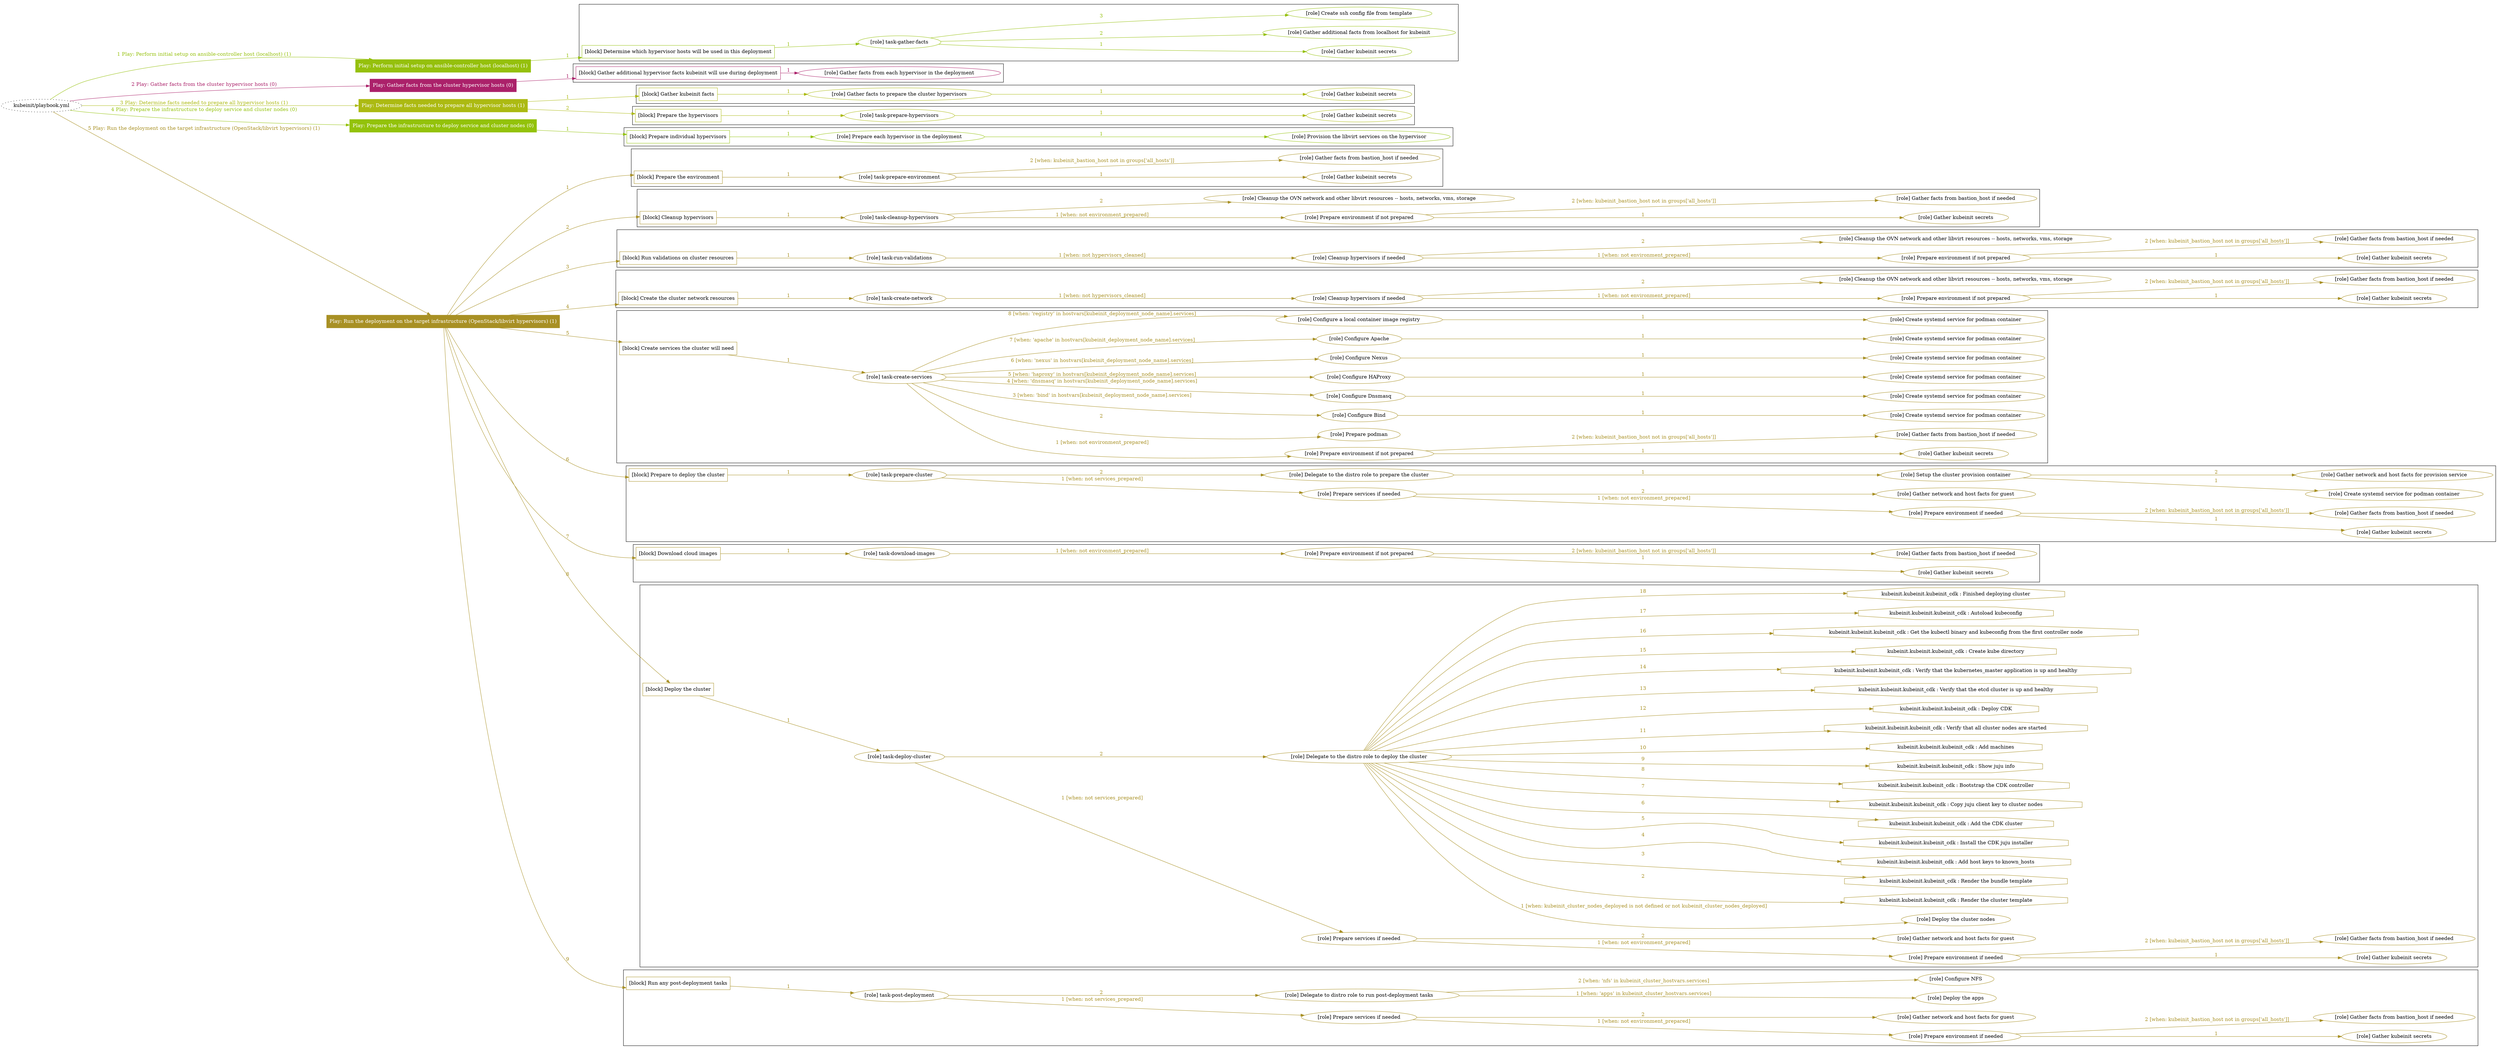 digraph {
	graph [concentrate=true ordering=in rankdir=LR ratio=fill]
	edge [esep=5 sep=10]
	"kubeinit/playbook.yml" [URL="/home/runner/work/kubeinit/kubeinit/kubeinit/playbook.yml" id=playbook_80ac8f3b style=dotted]
	"kubeinit/playbook.yml" -> play_ec21c6ca [label="1 Play: Perform initial setup on ansible-controller host (localhost) (1)" color="#95c00c" fontcolor="#95c00c" id=edge_play_ec21c6ca labeltooltip="1 Play: Perform initial setup on ansible-controller host (localhost) (1)" tooltip="1 Play: Perform initial setup on ansible-controller host (localhost) (1)"]
	subgraph "Play: Perform initial setup on ansible-controller host (localhost) (1)" {
		play_ec21c6ca [label="Play: Perform initial setup on ansible-controller host (localhost) (1)" URL="/home/runner/work/kubeinit/kubeinit/kubeinit/playbook.yml" color="#95c00c" fontcolor="#ffffff" id=play_ec21c6ca shape=box style=filled tooltip=localhost]
		play_ec21c6ca -> block_3c04cb32 [label=1 color="#95c00c" fontcolor="#95c00c" id=edge_block_3c04cb32 labeltooltip=1 tooltip=1]
		subgraph cluster_block_3c04cb32 {
			block_3c04cb32 [label="[block] Determine which hypervisor hosts will be used in this deployment" URL="/home/runner/work/kubeinit/kubeinit/kubeinit/playbook.yml" color="#95c00c" id=block_3c04cb32 labeltooltip="Determine which hypervisor hosts will be used in this deployment" shape=box tooltip="Determine which hypervisor hosts will be used in this deployment"]
			block_3c04cb32 -> role_3711598d [label="1 " color="#95c00c" fontcolor="#95c00c" id=edge_role_3711598d labeltooltip="1 " tooltip="1 "]
			subgraph "task-gather-facts" {
				role_3711598d [label="[role] task-gather-facts" URL="/home/runner/work/kubeinit/kubeinit/kubeinit/playbook.yml" color="#95c00c" id=role_3711598d tooltip="task-gather-facts"]
				role_3711598d -> role_226a8f4c [label="1 " color="#95c00c" fontcolor="#95c00c" id=edge_role_226a8f4c labeltooltip="1 " tooltip="1 "]
				subgraph "Gather kubeinit secrets" {
					role_226a8f4c [label="[role] Gather kubeinit secrets" URL="/home/runner/.ansible/collections/ansible_collections/kubeinit/kubeinit/roles/kubeinit_prepare/tasks/build_hypervisors_group.yml" color="#95c00c" id=role_226a8f4c tooltip="Gather kubeinit secrets"]
				}
				role_3711598d -> role_d89d7149 [label="2 " color="#95c00c" fontcolor="#95c00c" id=edge_role_d89d7149 labeltooltip="2 " tooltip="2 "]
				subgraph "Gather additional facts from localhost for kubeinit" {
					role_d89d7149 [label="[role] Gather additional facts from localhost for kubeinit" URL="/home/runner/.ansible/collections/ansible_collections/kubeinit/kubeinit/roles/kubeinit_prepare/tasks/build_hypervisors_group.yml" color="#95c00c" id=role_d89d7149 tooltip="Gather additional facts from localhost for kubeinit"]
				}
				role_3711598d -> role_8ad998fc [label="3 " color="#95c00c" fontcolor="#95c00c" id=edge_role_8ad998fc labeltooltip="3 " tooltip="3 "]
				subgraph "Create ssh config file from template" {
					role_8ad998fc [label="[role] Create ssh config file from template" URL="/home/runner/.ansible/collections/ansible_collections/kubeinit/kubeinit/roles/kubeinit_prepare/tasks/build_hypervisors_group.yml" color="#95c00c" id=role_8ad998fc tooltip="Create ssh config file from template"]
				}
			}
		}
	}
	"kubeinit/playbook.yml" -> play_0a0f7d8b [label="2 Play: Gather facts from the cluster hypervisor hosts (0)" color="#ab216a" fontcolor="#ab216a" id=edge_play_0a0f7d8b labeltooltip="2 Play: Gather facts from the cluster hypervisor hosts (0)" tooltip="2 Play: Gather facts from the cluster hypervisor hosts (0)"]
	subgraph "Play: Gather facts from the cluster hypervisor hosts (0)" {
		play_0a0f7d8b [label="Play: Gather facts from the cluster hypervisor hosts (0)" URL="/home/runner/work/kubeinit/kubeinit/kubeinit/playbook.yml" color="#ab216a" fontcolor="#ffffff" id=play_0a0f7d8b shape=box style=filled tooltip="Play: Gather facts from the cluster hypervisor hosts (0)"]
		play_0a0f7d8b -> block_6e261619 [label=1 color="#ab216a" fontcolor="#ab216a" id=edge_block_6e261619 labeltooltip=1 tooltip=1]
		subgraph cluster_block_6e261619 {
			block_6e261619 [label="[block] Gather additional hypervisor facts kubeinit will use during deployment" URL="/home/runner/work/kubeinit/kubeinit/kubeinit/playbook.yml" color="#ab216a" id=block_6e261619 labeltooltip="Gather additional hypervisor facts kubeinit will use during deployment" shape=box tooltip="Gather additional hypervisor facts kubeinit will use during deployment"]
			block_6e261619 -> role_0d4d4ddd [label="1 " color="#ab216a" fontcolor="#ab216a" id=edge_role_0d4d4ddd labeltooltip="1 " tooltip="1 "]
			subgraph "Gather facts from each hypervisor in the deployment" {
				role_0d4d4ddd [label="[role] Gather facts from each hypervisor in the deployment" URL="/home/runner/work/kubeinit/kubeinit/kubeinit/playbook.yml" color="#ab216a" id=role_0d4d4ddd tooltip="Gather facts from each hypervisor in the deployment"]
			}
		}
	}
	"kubeinit/playbook.yml" -> play_6be53b54 [label="3 Play: Determine facts needed to prepare all hypervisor hosts (1)" color="#acba12" fontcolor="#acba12" id=edge_play_6be53b54 labeltooltip="3 Play: Determine facts needed to prepare all hypervisor hosts (1)" tooltip="3 Play: Determine facts needed to prepare all hypervisor hosts (1)"]
	subgraph "Play: Determine facts needed to prepare all hypervisor hosts (1)" {
		play_6be53b54 [label="Play: Determine facts needed to prepare all hypervisor hosts (1)" URL="/home/runner/work/kubeinit/kubeinit/kubeinit/playbook.yml" color="#acba12" fontcolor="#ffffff" id=play_6be53b54 shape=box style=filled tooltip=localhost]
		play_6be53b54 -> block_50cb84ca [label=1 color="#acba12" fontcolor="#acba12" id=edge_block_50cb84ca labeltooltip=1 tooltip=1]
		subgraph cluster_block_50cb84ca {
			block_50cb84ca [label="[block] Gather kubeinit facts" URL="/home/runner/work/kubeinit/kubeinit/kubeinit/playbook.yml" color="#acba12" id=block_50cb84ca labeltooltip="Gather kubeinit facts" shape=box tooltip="Gather kubeinit facts"]
			block_50cb84ca -> role_d7d0ce34 [label="1 " color="#acba12" fontcolor="#acba12" id=edge_role_d7d0ce34 labeltooltip="1 " tooltip="1 "]
			subgraph "Gather facts to prepare the cluster hypervisors" {
				role_d7d0ce34 [label="[role] Gather facts to prepare the cluster hypervisors" URL="/home/runner/work/kubeinit/kubeinit/kubeinit/playbook.yml" color="#acba12" id=role_d7d0ce34 tooltip="Gather facts to prepare the cluster hypervisors"]
				role_d7d0ce34 -> role_d5cc2212 [label="1 " color="#acba12" fontcolor="#acba12" id=edge_role_d5cc2212 labeltooltip="1 " tooltip="1 "]
				subgraph "Gather kubeinit secrets" {
					role_d5cc2212 [label="[role] Gather kubeinit secrets" URL="/home/runner/.ansible/collections/ansible_collections/kubeinit/kubeinit/roles/kubeinit_prepare/tasks/gather_kubeinit_facts.yml" color="#acba12" id=role_d5cc2212 tooltip="Gather kubeinit secrets"]
				}
			}
		}
		play_6be53b54 -> block_91e17fab [label=2 color="#acba12" fontcolor="#acba12" id=edge_block_91e17fab labeltooltip=2 tooltip=2]
		subgraph cluster_block_91e17fab {
			block_91e17fab [label="[block] Prepare the hypervisors" URL="/home/runner/work/kubeinit/kubeinit/kubeinit/playbook.yml" color="#acba12" id=block_91e17fab labeltooltip="Prepare the hypervisors" shape=box tooltip="Prepare the hypervisors"]
			block_91e17fab -> role_96ece8a5 [label="1 " color="#acba12" fontcolor="#acba12" id=edge_role_96ece8a5 labeltooltip="1 " tooltip="1 "]
			subgraph "task-prepare-hypervisors" {
				role_96ece8a5 [label="[role] task-prepare-hypervisors" URL="/home/runner/work/kubeinit/kubeinit/kubeinit/playbook.yml" color="#acba12" id=role_96ece8a5 tooltip="task-prepare-hypervisors"]
				role_96ece8a5 -> role_daa17e5d [label="1 " color="#acba12" fontcolor="#acba12" id=edge_role_daa17e5d labeltooltip="1 " tooltip="1 "]
				subgraph "Gather kubeinit secrets" {
					role_daa17e5d [label="[role] Gather kubeinit secrets" URL="/home/runner/.ansible/collections/ansible_collections/kubeinit/kubeinit/roles/kubeinit_prepare/tasks/gather_kubeinit_facts.yml" color="#acba12" id=role_daa17e5d tooltip="Gather kubeinit secrets"]
				}
			}
		}
	}
	"kubeinit/playbook.yml" -> play_15157366 [label="4 Play: Prepare the infrastructure to deploy service and cluster nodes (0)" color="#93c20a" fontcolor="#93c20a" id=edge_play_15157366 labeltooltip="4 Play: Prepare the infrastructure to deploy service and cluster nodes (0)" tooltip="4 Play: Prepare the infrastructure to deploy service and cluster nodes (0)"]
	subgraph "Play: Prepare the infrastructure to deploy service and cluster nodes (0)" {
		play_15157366 [label="Play: Prepare the infrastructure to deploy service and cluster nodes (0)" URL="/home/runner/work/kubeinit/kubeinit/kubeinit/playbook.yml" color="#93c20a" fontcolor="#ffffff" id=play_15157366 shape=box style=filled tooltip="Play: Prepare the infrastructure to deploy service and cluster nodes (0)"]
		play_15157366 -> block_d147027d [label=1 color="#93c20a" fontcolor="#93c20a" id=edge_block_d147027d labeltooltip=1 tooltip=1]
		subgraph cluster_block_d147027d {
			block_d147027d [label="[block] Prepare individual hypervisors" URL="/home/runner/work/kubeinit/kubeinit/kubeinit/playbook.yml" color="#93c20a" id=block_d147027d labeltooltip="Prepare individual hypervisors" shape=box tooltip="Prepare individual hypervisors"]
			block_d147027d -> role_90de897c [label="1 " color="#93c20a" fontcolor="#93c20a" id=edge_role_90de897c labeltooltip="1 " tooltip="1 "]
			subgraph "Prepare each hypervisor in the deployment" {
				role_90de897c [label="[role] Prepare each hypervisor in the deployment" URL="/home/runner/work/kubeinit/kubeinit/kubeinit/playbook.yml" color="#93c20a" id=role_90de897c tooltip="Prepare each hypervisor in the deployment"]
				role_90de897c -> role_f0377bba [label="1 " color="#93c20a" fontcolor="#93c20a" id=edge_role_f0377bba labeltooltip="1 " tooltip="1 "]
				subgraph "Provision the libvirt services on the hypervisor" {
					role_f0377bba [label="[role] Provision the libvirt services on the hypervisor" URL="/home/runner/.ansible/collections/ansible_collections/kubeinit/kubeinit/roles/kubeinit_prepare/tasks/prepare_hypervisor.yml" color="#93c20a" id=role_f0377bba tooltip="Provision the libvirt services on the hypervisor"]
				}
			}
		}
	}
	"kubeinit/playbook.yml" -> play_b653af9c [label="5 Play: Run the deployment on the target infrastructure (OpenStack/libvirt hypervisors) (1)" color="#a89024" fontcolor="#a89024" id=edge_play_b653af9c labeltooltip="5 Play: Run the deployment on the target infrastructure (OpenStack/libvirt hypervisors) (1)" tooltip="5 Play: Run the deployment on the target infrastructure (OpenStack/libvirt hypervisors) (1)"]
	subgraph "Play: Run the deployment on the target infrastructure (OpenStack/libvirt hypervisors) (1)" {
		play_b653af9c [label="Play: Run the deployment on the target infrastructure (OpenStack/libvirt hypervisors) (1)" URL="/home/runner/work/kubeinit/kubeinit/kubeinit/playbook.yml" color="#a89024" fontcolor="#ffffff" id=play_b653af9c shape=box style=filled tooltip=localhost]
		play_b653af9c -> block_7c1d6d6c [label=1 color="#a89024" fontcolor="#a89024" id=edge_block_7c1d6d6c labeltooltip=1 tooltip=1]
		subgraph cluster_block_7c1d6d6c {
			block_7c1d6d6c [label="[block] Prepare the environment" URL="/home/runner/work/kubeinit/kubeinit/kubeinit/playbook.yml" color="#a89024" id=block_7c1d6d6c labeltooltip="Prepare the environment" shape=box tooltip="Prepare the environment"]
			block_7c1d6d6c -> role_93eb3fdd [label="1 " color="#a89024" fontcolor="#a89024" id=edge_role_93eb3fdd labeltooltip="1 " tooltip="1 "]
			subgraph "task-prepare-environment" {
				role_93eb3fdd [label="[role] task-prepare-environment" URL="/home/runner/work/kubeinit/kubeinit/kubeinit/playbook.yml" color="#a89024" id=role_93eb3fdd tooltip="task-prepare-environment"]
				role_93eb3fdd -> role_97e8efdc [label="1 " color="#a89024" fontcolor="#a89024" id=edge_role_97e8efdc labeltooltip="1 " tooltip="1 "]
				subgraph "Gather kubeinit secrets" {
					role_97e8efdc [label="[role] Gather kubeinit secrets" URL="/home/runner/.ansible/collections/ansible_collections/kubeinit/kubeinit/roles/kubeinit_prepare/tasks/gather_kubeinit_facts.yml" color="#a89024" id=role_97e8efdc tooltip="Gather kubeinit secrets"]
				}
				role_93eb3fdd -> role_a7005f6b [label="2 [when: kubeinit_bastion_host not in groups['all_hosts']]" color="#a89024" fontcolor="#a89024" id=edge_role_a7005f6b labeltooltip="2 [when: kubeinit_bastion_host not in groups['all_hosts']]" tooltip="2 [when: kubeinit_bastion_host not in groups['all_hosts']]"]
				subgraph "Gather facts from bastion_host if needed" {
					role_a7005f6b [label="[role] Gather facts from bastion_host if needed" URL="/home/runner/.ansible/collections/ansible_collections/kubeinit/kubeinit/roles/kubeinit_prepare/tasks/main.yml" color="#a89024" id=role_a7005f6b tooltip="Gather facts from bastion_host if needed"]
				}
			}
		}
		play_b653af9c -> block_2317b8fa [label=2 color="#a89024" fontcolor="#a89024" id=edge_block_2317b8fa labeltooltip=2 tooltip=2]
		subgraph cluster_block_2317b8fa {
			block_2317b8fa [label="[block] Cleanup hypervisors" URL="/home/runner/work/kubeinit/kubeinit/kubeinit/playbook.yml" color="#a89024" id=block_2317b8fa labeltooltip="Cleanup hypervisors" shape=box tooltip="Cleanup hypervisors"]
			block_2317b8fa -> role_e6a76ae3 [label="1 " color="#a89024" fontcolor="#a89024" id=edge_role_e6a76ae3 labeltooltip="1 " tooltip="1 "]
			subgraph "task-cleanup-hypervisors" {
				role_e6a76ae3 [label="[role] task-cleanup-hypervisors" URL="/home/runner/work/kubeinit/kubeinit/kubeinit/playbook.yml" color="#a89024" id=role_e6a76ae3 tooltip="task-cleanup-hypervisors"]
				role_e6a76ae3 -> role_4cbb6760 [label="1 [when: not environment_prepared]" color="#a89024" fontcolor="#a89024" id=edge_role_4cbb6760 labeltooltip="1 [when: not environment_prepared]" tooltip="1 [when: not environment_prepared]"]
				subgraph "Prepare environment if not prepared" {
					role_4cbb6760 [label="[role] Prepare environment if not prepared" URL="/home/runner/.ansible/collections/ansible_collections/kubeinit/kubeinit/roles/kubeinit_libvirt/tasks/cleanup_hypervisors.yml" color="#a89024" id=role_4cbb6760 tooltip="Prepare environment if not prepared"]
					role_4cbb6760 -> role_5a5e2455 [label="1 " color="#a89024" fontcolor="#a89024" id=edge_role_5a5e2455 labeltooltip="1 " tooltip="1 "]
					subgraph "Gather kubeinit secrets" {
						role_5a5e2455 [label="[role] Gather kubeinit secrets" URL="/home/runner/.ansible/collections/ansible_collections/kubeinit/kubeinit/roles/kubeinit_prepare/tasks/gather_kubeinit_facts.yml" color="#a89024" id=role_5a5e2455 tooltip="Gather kubeinit secrets"]
					}
					role_4cbb6760 -> role_8e082860 [label="2 [when: kubeinit_bastion_host not in groups['all_hosts']]" color="#a89024" fontcolor="#a89024" id=edge_role_8e082860 labeltooltip="2 [when: kubeinit_bastion_host not in groups['all_hosts']]" tooltip="2 [when: kubeinit_bastion_host not in groups['all_hosts']]"]
					subgraph "Gather facts from bastion_host if needed" {
						role_8e082860 [label="[role] Gather facts from bastion_host if needed" URL="/home/runner/.ansible/collections/ansible_collections/kubeinit/kubeinit/roles/kubeinit_prepare/tasks/main.yml" color="#a89024" id=role_8e082860 tooltip="Gather facts from bastion_host if needed"]
					}
				}
				role_e6a76ae3 -> role_88db996d [label="2 " color="#a89024" fontcolor="#a89024" id=edge_role_88db996d labeltooltip="2 " tooltip="2 "]
				subgraph "Cleanup the OVN network and other libvirt resources -- hosts, networks, vms, storage" {
					role_88db996d [label="[role] Cleanup the OVN network and other libvirt resources -- hosts, networks, vms, storage" URL="/home/runner/.ansible/collections/ansible_collections/kubeinit/kubeinit/roles/kubeinit_libvirt/tasks/cleanup_hypervisors.yml" color="#a89024" id=role_88db996d tooltip="Cleanup the OVN network and other libvirt resources -- hosts, networks, vms, storage"]
				}
			}
		}
		play_b653af9c -> block_9fa4ba63 [label=3 color="#a89024" fontcolor="#a89024" id=edge_block_9fa4ba63 labeltooltip=3 tooltip=3]
		subgraph cluster_block_9fa4ba63 {
			block_9fa4ba63 [label="[block] Run validations on cluster resources" URL="/home/runner/work/kubeinit/kubeinit/kubeinit/playbook.yml" color="#a89024" id=block_9fa4ba63 labeltooltip="Run validations on cluster resources" shape=box tooltip="Run validations on cluster resources"]
			block_9fa4ba63 -> role_5dd0571c [label="1 " color="#a89024" fontcolor="#a89024" id=edge_role_5dd0571c labeltooltip="1 " tooltip="1 "]
			subgraph "task-run-validations" {
				role_5dd0571c [label="[role] task-run-validations" URL="/home/runner/work/kubeinit/kubeinit/kubeinit/playbook.yml" color="#a89024" id=role_5dd0571c tooltip="task-run-validations"]
				role_5dd0571c -> role_6754e9d6 [label="1 [when: not hypervisors_cleaned]" color="#a89024" fontcolor="#a89024" id=edge_role_6754e9d6 labeltooltip="1 [when: not hypervisors_cleaned]" tooltip="1 [when: not hypervisors_cleaned]"]
				subgraph "Cleanup hypervisors if needed" {
					role_6754e9d6 [label="[role] Cleanup hypervisors if needed" URL="/home/runner/.ansible/collections/ansible_collections/kubeinit/kubeinit/roles/kubeinit_validations/tasks/main.yml" color="#a89024" id=role_6754e9d6 tooltip="Cleanup hypervisors if needed"]
					role_6754e9d6 -> role_16def558 [label="1 [when: not environment_prepared]" color="#a89024" fontcolor="#a89024" id=edge_role_16def558 labeltooltip="1 [when: not environment_prepared]" tooltip="1 [when: not environment_prepared]"]
					subgraph "Prepare environment if not prepared" {
						role_16def558 [label="[role] Prepare environment if not prepared" URL="/home/runner/.ansible/collections/ansible_collections/kubeinit/kubeinit/roles/kubeinit_libvirt/tasks/cleanup_hypervisors.yml" color="#a89024" id=role_16def558 tooltip="Prepare environment if not prepared"]
						role_16def558 -> role_049f4f17 [label="1 " color="#a89024" fontcolor="#a89024" id=edge_role_049f4f17 labeltooltip="1 " tooltip="1 "]
						subgraph "Gather kubeinit secrets" {
							role_049f4f17 [label="[role] Gather kubeinit secrets" URL="/home/runner/.ansible/collections/ansible_collections/kubeinit/kubeinit/roles/kubeinit_prepare/tasks/gather_kubeinit_facts.yml" color="#a89024" id=role_049f4f17 tooltip="Gather kubeinit secrets"]
						}
						role_16def558 -> role_65ad2187 [label="2 [when: kubeinit_bastion_host not in groups['all_hosts']]" color="#a89024" fontcolor="#a89024" id=edge_role_65ad2187 labeltooltip="2 [when: kubeinit_bastion_host not in groups['all_hosts']]" tooltip="2 [when: kubeinit_bastion_host not in groups['all_hosts']]"]
						subgraph "Gather facts from bastion_host if needed" {
							role_65ad2187 [label="[role] Gather facts from bastion_host if needed" URL="/home/runner/.ansible/collections/ansible_collections/kubeinit/kubeinit/roles/kubeinit_prepare/tasks/main.yml" color="#a89024" id=role_65ad2187 tooltip="Gather facts from bastion_host if needed"]
						}
					}
					role_6754e9d6 -> role_fa36e5de [label="2 " color="#a89024" fontcolor="#a89024" id=edge_role_fa36e5de labeltooltip="2 " tooltip="2 "]
					subgraph "Cleanup the OVN network and other libvirt resources -- hosts, networks, vms, storage" {
						role_fa36e5de [label="[role] Cleanup the OVN network and other libvirt resources -- hosts, networks, vms, storage" URL="/home/runner/.ansible/collections/ansible_collections/kubeinit/kubeinit/roles/kubeinit_libvirt/tasks/cleanup_hypervisors.yml" color="#a89024" id=role_fa36e5de tooltip="Cleanup the OVN network and other libvirt resources -- hosts, networks, vms, storage"]
					}
				}
			}
		}
		play_b653af9c -> block_28d901f5 [label=4 color="#a89024" fontcolor="#a89024" id=edge_block_28d901f5 labeltooltip=4 tooltip=4]
		subgraph cluster_block_28d901f5 {
			block_28d901f5 [label="[block] Create the cluster network resources" URL="/home/runner/work/kubeinit/kubeinit/kubeinit/playbook.yml" color="#a89024" id=block_28d901f5 labeltooltip="Create the cluster network resources" shape=box tooltip="Create the cluster network resources"]
			block_28d901f5 -> role_511d1d8c [label="1 " color="#a89024" fontcolor="#a89024" id=edge_role_511d1d8c labeltooltip="1 " tooltip="1 "]
			subgraph "task-create-network" {
				role_511d1d8c [label="[role] task-create-network" URL="/home/runner/work/kubeinit/kubeinit/kubeinit/playbook.yml" color="#a89024" id=role_511d1d8c tooltip="task-create-network"]
				role_511d1d8c -> role_55c073fc [label="1 [when: not hypervisors_cleaned]" color="#a89024" fontcolor="#a89024" id=edge_role_55c073fc labeltooltip="1 [when: not hypervisors_cleaned]" tooltip="1 [when: not hypervisors_cleaned]"]
				subgraph "Cleanup hypervisors if needed" {
					role_55c073fc [label="[role] Cleanup hypervisors if needed" URL="/home/runner/.ansible/collections/ansible_collections/kubeinit/kubeinit/roles/kubeinit_libvirt/tasks/create_network.yml" color="#a89024" id=role_55c073fc tooltip="Cleanup hypervisors if needed"]
					role_55c073fc -> role_339740fd [label="1 [when: not environment_prepared]" color="#a89024" fontcolor="#a89024" id=edge_role_339740fd labeltooltip="1 [when: not environment_prepared]" tooltip="1 [when: not environment_prepared]"]
					subgraph "Prepare environment if not prepared" {
						role_339740fd [label="[role] Prepare environment if not prepared" URL="/home/runner/.ansible/collections/ansible_collections/kubeinit/kubeinit/roles/kubeinit_libvirt/tasks/cleanup_hypervisors.yml" color="#a89024" id=role_339740fd tooltip="Prepare environment if not prepared"]
						role_339740fd -> role_4acefedb [label="1 " color="#a89024" fontcolor="#a89024" id=edge_role_4acefedb labeltooltip="1 " tooltip="1 "]
						subgraph "Gather kubeinit secrets" {
							role_4acefedb [label="[role] Gather kubeinit secrets" URL="/home/runner/.ansible/collections/ansible_collections/kubeinit/kubeinit/roles/kubeinit_prepare/tasks/gather_kubeinit_facts.yml" color="#a89024" id=role_4acefedb tooltip="Gather kubeinit secrets"]
						}
						role_339740fd -> role_fe005aba [label="2 [when: kubeinit_bastion_host not in groups['all_hosts']]" color="#a89024" fontcolor="#a89024" id=edge_role_fe005aba labeltooltip="2 [when: kubeinit_bastion_host not in groups['all_hosts']]" tooltip="2 [when: kubeinit_bastion_host not in groups['all_hosts']]"]
						subgraph "Gather facts from bastion_host if needed" {
							role_fe005aba [label="[role] Gather facts from bastion_host if needed" URL="/home/runner/.ansible/collections/ansible_collections/kubeinit/kubeinit/roles/kubeinit_prepare/tasks/main.yml" color="#a89024" id=role_fe005aba tooltip="Gather facts from bastion_host if needed"]
						}
					}
					role_55c073fc -> role_8ec9370b [label="2 " color="#a89024" fontcolor="#a89024" id=edge_role_8ec9370b labeltooltip="2 " tooltip="2 "]
					subgraph "Cleanup the OVN network and other libvirt resources -- hosts, networks, vms, storage" {
						role_8ec9370b [label="[role] Cleanup the OVN network and other libvirt resources -- hosts, networks, vms, storage" URL="/home/runner/.ansible/collections/ansible_collections/kubeinit/kubeinit/roles/kubeinit_libvirt/tasks/cleanup_hypervisors.yml" color="#a89024" id=role_8ec9370b tooltip="Cleanup the OVN network and other libvirt resources -- hosts, networks, vms, storage"]
					}
				}
			}
		}
		play_b653af9c -> block_1560fd94 [label=5 color="#a89024" fontcolor="#a89024" id=edge_block_1560fd94 labeltooltip=5 tooltip=5]
		subgraph cluster_block_1560fd94 {
			block_1560fd94 [label="[block] Create services the cluster will need" URL="/home/runner/work/kubeinit/kubeinit/kubeinit/playbook.yml" color="#a89024" id=block_1560fd94 labeltooltip="Create services the cluster will need" shape=box tooltip="Create services the cluster will need"]
			block_1560fd94 -> role_de6f1b34 [label="1 " color="#a89024" fontcolor="#a89024" id=edge_role_de6f1b34 labeltooltip="1 " tooltip="1 "]
			subgraph "task-create-services" {
				role_de6f1b34 [label="[role] task-create-services" URL="/home/runner/work/kubeinit/kubeinit/kubeinit/playbook.yml" color="#a89024" id=role_de6f1b34 tooltip="task-create-services"]
				role_de6f1b34 -> role_8c2c44c0 [label="1 [when: not environment_prepared]" color="#a89024" fontcolor="#a89024" id=edge_role_8c2c44c0 labeltooltip="1 [when: not environment_prepared]" tooltip="1 [when: not environment_prepared]"]
				subgraph "Prepare environment if not prepared" {
					role_8c2c44c0 [label="[role] Prepare environment if not prepared" URL="/home/runner/.ansible/collections/ansible_collections/kubeinit/kubeinit/roles/kubeinit_services/tasks/main.yml" color="#a89024" id=role_8c2c44c0 tooltip="Prepare environment if not prepared"]
					role_8c2c44c0 -> role_5d263624 [label="1 " color="#a89024" fontcolor="#a89024" id=edge_role_5d263624 labeltooltip="1 " tooltip="1 "]
					subgraph "Gather kubeinit secrets" {
						role_5d263624 [label="[role] Gather kubeinit secrets" URL="/home/runner/.ansible/collections/ansible_collections/kubeinit/kubeinit/roles/kubeinit_prepare/tasks/gather_kubeinit_facts.yml" color="#a89024" id=role_5d263624 tooltip="Gather kubeinit secrets"]
					}
					role_8c2c44c0 -> role_004e7419 [label="2 [when: kubeinit_bastion_host not in groups['all_hosts']]" color="#a89024" fontcolor="#a89024" id=edge_role_004e7419 labeltooltip="2 [when: kubeinit_bastion_host not in groups['all_hosts']]" tooltip="2 [when: kubeinit_bastion_host not in groups['all_hosts']]"]
					subgraph "Gather facts from bastion_host if needed" {
						role_004e7419 [label="[role] Gather facts from bastion_host if needed" URL="/home/runner/.ansible/collections/ansible_collections/kubeinit/kubeinit/roles/kubeinit_prepare/tasks/main.yml" color="#a89024" id=role_004e7419 tooltip="Gather facts from bastion_host if needed"]
					}
				}
				role_de6f1b34 -> role_cc1f2d3a [label="2 " color="#a89024" fontcolor="#a89024" id=edge_role_cc1f2d3a labeltooltip="2 " tooltip="2 "]
				subgraph "Prepare podman" {
					role_cc1f2d3a [label="[role] Prepare podman" URL="/home/runner/.ansible/collections/ansible_collections/kubeinit/kubeinit/roles/kubeinit_services/tasks/00_create_service_pod.yml" color="#a89024" id=role_cc1f2d3a tooltip="Prepare podman"]
				}
				role_de6f1b34 -> role_2a57dc14 [label="3 [when: 'bind' in hostvars[kubeinit_deployment_node_name].services]" color="#a89024" fontcolor="#a89024" id=edge_role_2a57dc14 labeltooltip="3 [when: 'bind' in hostvars[kubeinit_deployment_node_name].services]" tooltip="3 [when: 'bind' in hostvars[kubeinit_deployment_node_name].services]"]
				subgraph "Configure Bind" {
					role_2a57dc14 [label="[role] Configure Bind" URL="/home/runner/.ansible/collections/ansible_collections/kubeinit/kubeinit/roles/kubeinit_services/tasks/start_services_containers.yml" color="#a89024" id=role_2a57dc14 tooltip="Configure Bind"]
					role_2a57dc14 -> role_a69e07d7 [label="1 " color="#a89024" fontcolor="#a89024" id=edge_role_a69e07d7 labeltooltip="1 " tooltip="1 "]
					subgraph "Create systemd service for podman container" {
						role_a69e07d7 [label="[role] Create systemd service for podman container" URL="/home/runner/.ansible/collections/ansible_collections/kubeinit/kubeinit/roles/kubeinit_bind/tasks/main.yml" color="#a89024" id=role_a69e07d7 tooltip="Create systemd service for podman container"]
					}
				}
				role_de6f1b34 -> role_fd8359e3 [label="4 [when: 'dnsmasq' in hostvars[kubeinit_deployment_node_name].services]" color="#a89024" fontcolor="#a89024" id=edge_role_fd8359e3 labeltooltip="4 [when: 'dnsmasq' in hostvars[kubeinit_deployment_node_name].services]" tooltip="4 [when: 'dnsmasq' in hostvars[kubeinit_deployment_node_name].services]"]
				subgraph "Configure Dnsmasq" {
					role_fd8359e3 [label="[role] Configure Dnsmasq" URL="/home/runner/.ansible/collections/ansible_collections/kubeinit/kubeinit/roles/kubeinit_services/tasks/start_services_containers.yml" color="#a89024" id=role_fd8359e3 tooltip="Configure Dnsmasq"]
					role_fd8359e3 -> role_b9192937 [label="1 " color="#a89024" fontcolor="#a89024" id=edge_role_b9192937 labeltooltip="1 " tooltip="1 "]
					subgraph "Create systemd service for podman container" {
						role_b9192937 [label="[role] Create systemd service for podman container" URL="/home/runner/.ansible/collections/ansible_collections/kubeinit/kubeinit/roles/kubeinit_dnsmasq/tasks/main.yml" color="#a89024" id=role_b9192937 tooltip="Create systemd service for podman container"]
					}
				}
				role_de6f1b34 -> role_4318b224 [label="5 [when: 'haproxy' in hostvars[kubeinit_deployment_node_name].services]" color="#a89024" fontcolor="#a89024" id=edge_role_4318b224 labeltooltip="5 [when: 'haproxy' in hostvars[kubeinit_deployment_node_name].services]" tooltip="5 [when: 'haproxy' in hostvars[kubeinit_deployment_node_name].services]"]
				subgraph "Configure HAProxy" {
					role_4318b224 [label="[role] Configure HAProxy" URL="/home/runner/.ansible/collections/ansible_collections/kubeinit/kubeinit/roles/kubeinit_services/tasks/start_services_containers.yml" color="#a89024" id=role_4318b224 tooltip="Configure HAProxy"]
					role_4318b224 -> role_2775d1e9 [label="1 " color="#a89024" fontcolor="#a89024" id=edge_role_2775d1e9 labeltooltip="1 " tooltip="1 "]
					subgraph "Create systemd service for podman container" {
						role_2775d1e9 [label="[role] Create systemd service for podman container" URL="/home/runner/.ansible/collections/ansible_collections/kubeinit/kubeinit/roles/kubeinit_haproxy/tasks/main.yml" color="#a89024" id=role_2775d1e9 tooltip="Create systemd service for podman container"]
					}
				}
				role_de6f1b34 -> role_7d1a2bc7 [label="6 [when: 'nexus' in hostvars[kubeinit_deployment_node_name].services]" color="#a89024" fontcolor="#a89024" id=edge_role_7d1a2bc7 labeltooltip="6 [when: 'nexus' in hostvars[kubeinit_deployment_node_name].services]" tooltip="6 [when: 'nexus' in hostvars[kubeinit_deployment_node_name].services]"]
				subgraph "Configure Nexus" {
					role_7d1a2bc7 [label="[role] Configure Nexus" URL="/home/runner/.ansible/collections/ansible_collections/kubeinit/kubeinit/roles/kubeinit_services/tasks/start_services_containers.yml" color="#a89024" id=role_7d1a2bc7 tooltip="Configure Nexus"]
					role_7d1a2bc7 -> role_4bada54f [label="1 " color="#a89024" fontcolor="#a89024" id=edge_role_4bada54f labeltooltip="1 " tooltip="1 "]
					subgraph "Create systemd service for podman container" {
						role_4bada54f [label="[role] Create systemd service for podman container" URL="/home/runner/.ansible/collections/ansible_collections/kubeinit/kubeinit/roles/kubeinit_nexus/tasks/main.yml" color="#a89024" id=role_4bada54f tooltip="Create systemd service for podman container"]
					}
				}
				role_de6f1b34 -> role_4362271c [label="7 [when: 'apache' in hostvars[kubeinit_deployment_node_name].services]" color="#a89024" fontcolor="#a89024" id=edge_role_4362271c labeltooltip="7 [when: 'apache' in hostvars[kubeinit_deployment_node_name].services]" tooltip="7 [when: 'apache' in hostvars[kubeinit_deployment_node_name].services]"]
				subgraph "Configure Apache" {
					role_4362271c [label="[role] Configure Apache" URL="/home/runner/.ansible/collections/ansible_collections/kubeinit/kubeinit/roles/kubeinit_services/tasks/start_services_containers.yml" color="#a89024" id=role_4362271c tooltip="Configure Apache"]
					role_4362271c -> role_eb3f2baa [label="1 " color="#a89024" fontcolor="#a89024" id=edge_role_eb3f2baa labeltooltip="1 " tooltip="1 "]
					subgraph "Create systemd service for podman container" {
						role_eb3f2baa [label="[role] Create systemd service for podman container" URL="/home/runner/.ansible/collections/ansible_collections/kubeinit/kubeinit/roles/kubeinit_apache/tasks/main.yml" color="#a89024" id=role_eb3f2baa tooltip="Create systemd service for podman container"]
					}
				}
				role_de6f1b34 -> role_758ab1ee [label="8 [when: 'registry' in hostvars[kubeinit_deployment_node_name].services]" color="#a89024" fontcolor="#a89024" id=edge_role_758ab1ee labeltooltip="8 [when: 'registry' in hostvars[kubeinit_deployment_node_name].services]" tooltip="8 [when: 'registry' in hostvars[kubeinit_deployment_node_name].services]"]
				subgraph "Configure a local container image registry" {
					role_758ab1ee [label="[role] Configure a local container image registry" URL="/home/runner/.ansible/collections/ansible_collections/kubeinit/kubeinit/roles/kubeinit_services/tasks/start_services_containers.yml" color="#a89024" id=role_758ab1ee tooltip="Configure a local container image registry"]
					role_758ab1ee -> role_29ebc69c [label="1 " color="#a89024" fontcolor="#a89024" id=edge_role_29ebc69c labeltooltip="1 " tooltip="1 "]
					subgraph "Create systemd service for podman container" {
						role_29ebc69c [label="[role] Create systemd service for podman container" URL="/home/runner/.ansible/collections/ansible_collections/kubeinit/kubeinit/roles/kubeinit_registry/tasks/main.yml" color="#a89024" id=role_29ebc69c tooltip="Create systemd service for podman container"]
					}
				}
			}
		}
		play_b653af9c -> block_85cc2959 [label=6 color="#a89024" fontcolor="#a89024" id=edge_block_85cc2959 labeltooltip=6 tooltip=6]
		subgraph cluster_block_85cc2959 {
			block_85cc2959 [label="[block] Prepare to deploy the cluster" URL="/home/runner/work/kubeinit/kubeinit/kubeinit/playbook.yml" color="#a89024" id=block_85cc2959 labeltooltip="Prepare to deploy the cluster" shape=box tooltip="Prepare to deploy the cluster"]
			block_85cc2959 -> role_4db9adf5 [label="1 " color="#a89024" fontcolor="#a89024" id=edge_role_4db9adf5 labeltooltip="1 " tooltip="1 "]
			subgraph "task-prepare-cluster" {
				role_4db9adf5 [label="[role] task-prepare-cluster" URL="/home/runner/work/kubeinit/kubeinit/kubeinit/playbook.yml" color="#a89024" id=role_4db9adf5 tooltip="task-prepare-cluster"]
				role_4db9adf5 -> role_400bb70c [label="1 [when: not services_prepared]" color="#a89024" fontcolor="#a89024" id=edge_role_400bb70c labeltooltip="1 [when: not services_prepared]" tooltip="1 [when: not services_prepared]"]
				subgraph "Prepare services if needed" {
					role_400bb70c [label="[role] Prepare services if needed" URL="/home/runner/.ansible/collections/ansible_collections/kubeinit/kubeinit/roles/kubeinit_prepare/tasks/prepare_cluster.yml" color="#a89024" id=role_400bb70c tooltip="Prepare services if needed"]
					role_400bb70c -> role_38c69c37 [label="1 [when: not environment_prepared]" color="#a89024" fontcolor="#a89024" id=edge_role_38c69c37 labeltooltip="1 [when: not environment_prepared]" tooltip="1 [when: not environment_prepared]"]
					subgraph "Prepare environment if needed" {
						role_38c69c37 [label="[role] Prepare environment if needed" URL="/home/runner/.ansible/collections/ansible_collections/kubeinit/kubeinit/roles/kubeinit_services/tasks/prepare_services.yml" color="#a89024" id=role_38c69c37 tooltip="Prepare environment if needed"]
						role_38c69c37 -> role_f5deb086 [label="1 " color="#a89024" fontcolor="#a89024" id=edge_role_f5deb086 labeltooltip="1 " tooltip="1 "]
						subgraph "Gather kubeinit secrets" {
							role_f5deb086 [label="[role] Gather kubeinit secrets" URL="/home/runner/.ansible/collections/ansible_collections/kubeinit/kubeinit/roles/kubeinit_prepare/tasks/gather_kubeinit_facts.yml" color="#a89024" id=role_f5deb086 tooltip="Gather kubeinit secrets"]
						}
						role_38c69c37 -> role_3f30dafc [label="2 [when: kubeinit_bastion_host not in groups['all_hosts']]" color="#a89024" fontcolor="#a89024" id=edge_role_3f30dafc labeltooltip="2 [when: kubeinit_bastion_host not in groups['all_hosts']]" tooltip="2 [when: kubeinit_bastion_host not in groups['all_hosts']]"]
						subgraph "Gather facts from bastion_host if needed" {
							role_3f30dafc [label="[role] Gather facts from bastion_host if needed" URL="/home/runner/.ansible/collections/ansible_collections/kubeinit/kubeinit/roles/kubeinit_prepare/tasks/main.yml" color="#a89024" id=role_3f30dafc tooltip="Gather facts from bastion_host if needed"]
						}
					}
					role_400bb70c -> role_62802f27 [label="2 " color="#a89024" fontcolor="#a89024" id=edge_role_62802f27 labeltooltip="2 " tooltip="2 "]
					subgraph "Gather network and host facts for guest" {
						role_62802f27 [label="[role] Gather network and host facts for guest" URL="/home/runner/.ansible/collections/ansible_collections/kubeinit/kubeinit/roles/kubeinit_services/tasks/prepare_services.yml" color="#a89024" id=role_62802f27 tooltip="Gather network and host facts for guest"]
					}
				}
				role_4db9adf5 -> role_23f9522e [label="2 " color="#a89024" fontcolor="#a89024" id=edge_role_23f9522e labeltooltip="2 " tooltip="2 "]
				subgraph "Delegate to the distro role to prepare the cluster" {
					role_23f9522e [label="[role] Delegate to the distro role to prepare the cluster" URL="/home/runner/.ansible/collections/ansible_collections/kubeinit/kubeinit/roles/kubeinit_prepare/tasks/prepare_cluster.yml" color="#a89024" id=role_23f9522e tooltip="Delegate to the distro role to prepare the cluster"]
					role_23f9522e -> role_5b13a24c [label="1 " color="#a89024" fontcolor="#a89024" id=edge_role_5b13a24c labeltooltip="1 " tooltip="1 "]
					subgraph "Setup the cluster provision container" {
						role_5b13a24c [label="[role] Setup the cluster provision container" URL="/home/runner/.ansible/collections/ansible_collections/kubeinit/kubeinit/roles/kubeinit_cdk/tasks/prepare_cluster.yml" color="#a89024" id=role_5b13a24c tooltip="Setup the cluster provision container"]
						role_5b13a24c -> role_2334e07a [label="1 " color="#a89024" fontcolor="#a89024" id=edge_role_2334e07a labeltooltip="1 " tooltip="1 "]
						subgraph "Create systemd service for podman container" {
							role_2334e07a [label="[role] Create systemd service for podman container" URL="/home/runner/.ansible/collections/ansible_collections/kubeinit/kubeinit/roles/kubeinit_services/tasks/create_provision_container.yml" color="#a89024" id=role_2334e07a tooltip="Create systemd service for podman container"]
						}
						role_5b13a24c -> role_27348224 [label="2 " color="#a89024" fontcolor="#a89024" id=edge_role_27348224 labeltooltip="2 " tooltip="2 "]
						subgraph "Gather network and host facts for provision service" {
							role_27348224 [label="[role] Gather network and host facts for provision service" URL="/home/runner/.ansible/collections/ansible_collections/kubeinit/kubeinit/roles/kubeinit_services/tasks/create_provision_container.yml" color="#a89024" id=role_27348224 tooltip="Gather network and host facts for provision service"]
						}
					}
				}
			}
		}
		play_b653af9c -> block_d71d4867 [label=7 color="#a89024" fontcolor="#a89024" id=edge_block_d71d4867 labeltooltip=7 tooltip=7]
		subgraph cluster_block_d71d4867 {
			block_d71d4867 [label="[block] Download cloud images" URL="/home/runner/work/kubeinit/kubeinit/kubeinit/playbook.yml" color="#a89024" id=block_d71d4867 labeltooltip="Download cloud images" shape=box tooltip="Download cloud images"]
			block_d71d4867 -> role_db0730df [label="1 " color="#a89024" fontcolor="#a89024" id=edge_role_db0730df labeltooltip="1 " tooltip="1 "]
			subgraph "task-download-images" {
				role_db0730df [label="[role] task-download-images" URL="/home/runner/work/kubeinit/kubeinit/kubeinit/playbook.yml" color="#a89024" id=role_db0730df tooltip="task-download-images"]
				role_db0730df -> role_166496b1 [label="1 [when: not environment_prepared]" color="#a89024" fontcolor="#a89024" id=edge_role_166496b1 labeltooltip="1 [when: not environment_prepared]" tooltip="1 [when: not environment_prepared]"]
				subgraph "Prepare environment if not prepared" {
					role_166496b1 [label="[role] Prepare environment if not prepared" URL="/home/runner/.ansible/collections/ansible_collections/kubeinit/kubeinit/roles/kubeinit_libvirt/tasks/download_cloud_images.yml" color="#a89024" id=role_166496b1 tooltip="Prepare environment if not prepared"]
					role_166496b1 -> role_43fbc24c [label="1 " color="#a89024" fontcolor="#a89024" id=edge_role_43fbc24c labeltooltip="1 " tooltip="1 "]
					subgraph "Gather kubeinit secrets" {
						role_43fbc24c [label="[role] Gather kubeinit secrets" URL="/home/runner/.ansible/collections/ansible_collections/kubeinit/kubeinit/roles/kubeinit_prepare/tasks/gather_kubeinit_facts.yml" color="#a89024" id=role_43fbc24c tooltip="Gather kubeinit secrets"]
					}
					role_166496b1 -> role_59f5b462 [label="2 [when: kubeinit_bastion_host not in groups['all_hosts']]" color="#a89024" fontcolor="#a89024" id=edge_role_59f5b462 labeltooltip="2 [when: kubeinit_bastion_host not in groups['all_hosts']]" tooltip="2 [when: kubeinit_bastion_host not in groups['all_hosts']]"]
					subgraph "Gather facts from bastion_host if needed" {
						role_59f5b462 [label="[role] Gather facts from bastion_host if needed" URL="/home/runner/.ansible/collections/ansible_collections/kubeinit/kubeinit/roles/kubeinit_prepare/tasks/main.yml" color="#a89024" id=role_59f5b462 tooltip="Gather facts from bastion_host if needed"]
					}
				}
			}
		}
		play_b653af9c -> block_e9839c91 [label=8 color="#a89024" fontcolor="#a89024" id=edge_block_e9839c91 labeltooltip=8 tooltip=8]
		subgraph cluster_block_e9839c91 {
			block_e9839c91 [label="[block] Deploy the cluster" URL="/home/runner/work/kubeinit/kubeinit/kubeinit/playbook.yml" color="#a89024" id=block_e9839c91 labeltooltip="Deploy the cluster" shape=box tooltip="Deploy the cluster"]
			block_e9839c91 -> role_504732ad [label="1 " color="#a89024" fontcolor="#a89024" id=edge_role_504732ad labeltooltip="1 " tooltip="1 "]
			subgraph "task-deploy-cluster" {
				role_504732ad [label="[role] task-deploy-cluster" URL="/home/runner/work/kubeinit/kubeinit/kubeinit/playbook.yml" color="#a89024" id=role_504732ad tooltip="task-deploy-cluster"]
				role_504732ad -> role_7b6afa73 [label="1 [when: not services_prepared]" color="#a89024" fontcolor="#a89024" id=edge_role_7b6afa73 labeltooltip="1 [when: not services_prepared]" tooltip="1 [when: not services_prepared]"]
				subgraph "Prepare services if needed" {
					role_7b6afa73 [label="[role] Prepare services if needed" URL="/home/runner/.ansible/collections/ansible_collections/kubeinit/kubeinit/roles/kubeinit_prepare/tasks/deploy_cluster.yml" color="#a89024" id=role_7b6afa73 tooltip="Prepare services if needed"]
					role_7b6afa73 -> role_834180fc [label="1 [when: not environment_prepared]" color="#a89024" fontcolor="#a89024" id=edge_role_834180fc labeltooltip="1 [when: not environment_prepared]" tooltip="1 [when: not environment_prepared]"]
					subgraph "Prepare environment if needed" {
						role_834180fc [label="[role] Prepare environment if needed" URL="/home/runner/.ansible/collections/ansible_collections/kubeinit/kubeinit/roles/kubeinit_services/tasks/prepare_services.yml" color="#a89024" id=role_834180fc tooltip="Prepare environment if needed"]
						role_834180fc -> role_e150fd69 [label="1 " color="#a89024" fontcolor="#a89024" id=edge_role_e150fd69 labeltooltip="1 " tooltip="1 "]
						subgraph "Gather kubeinit secrets" {
							role_e150fd69 [label="[role] Gather kubeinit secrets" URL="/home/runner/.ansible/collections/ansible_collections/kubeinit/kubeinit/roles/kubeinit_prepare/tasks/gather_kubeinit_facts.yml" color="#a89024" id=role_e150fd69 tooltip="Gather kubeinit secrets"]
						}
						role_834180fc -> role_74776b6e [label="2 [when: kubeinit_bastion_host not in groups['all_hosts']]" color="#a89024" fontcolor="#a89024" id=edge_role_74776b6e labeltooltip="2 [when: kubeinit_bastion_host not in groups['all_hosts']]" tooltip="2 [when: kubeinit_bastion_host not in groups['all_hosts']]"]
						subgraph "Gather facts from bastion_host if needed" {
							role_74776b6e [label="[role] Gather facts from bastion_host if needed" URL="/home/runner/.ansible/collections/ansible_collections/kubeinit/kubeinit/roles/kubeinit_prepare/tasks/main.yml" color="#a89024" id=role_74776b6e tooltip="Gather facts from bastion_host if needed"]
						}
					}
					role_7b6afa73 -> role_3ec0985e [label="2 " color="#a89024" fontcolor="#a89024" id=edge_role_3ec0985e labeltooltip="2 " tooltip="2 "]
					subgraph "Gather network and host facts for guest" {
						role_3ec0985e [label="[role] Gather network and host facts for guest" URL="/home/runner/.ansible/collections/ansible_collections/kubeinit/kubeinit/roles/kubeinit_services/tasks/prepare_services.yml" color="#a89024" id=role_3ec0985e tooltip="Gather network and host facts for guest"]
					}
				}
				role_504732ad -> role_6dc156bd [label="2 " color="#a89024" fontcolor="#a89024" id=edge_role_6dc156bd labeltooltip="2 " tooltip="2 "]
				subgraph "Delegate to the distro role to deploy the cluster" {
					role_6dc156bd [label="[role] Delegate to the distro role to deploy the cluster" URL="/home/runner/.ansible/collections/ansible_collections/kubeinit/kubeinit/roles/kubeinit_prepare/tasks/deploy_cluster.yml" color="#a89024" id=role_6dc156bd tooltip="Delegate to the distro role to deploy the cluster"]
					role_6dc156bd -> role_34c95fef [label="1 [when: kubeinit_cluster_nodes_deployed is not defined or not kubeinit_cluster_nodes_deployed]" color="#a89024" fontcolor="#a89024" id=edge_role_34c95fef labeltooltip="1 [when: kubeinit_cluster_nodes_deployed is not defined or not kubeinit_cluster_nodes_deployed]" tooltip="1 [when: kubeinit_cluster_nodes_deployed is not defined or not kubeinit_cluster_nodes_deployed]"]
					subgraph "Deploy the cluster nodes" {
						role_34c95fef [label="[role] Deploy the cluster nodes" URL="/home/runner/.ansible/collections/ansible_collections/kubeinit/kubeinit/roles/kubeinit_cdk/tasks/main.yml" color="#a89024" id=role_34c95fef tooltip="Deploy the cluster nodes"]
					}
					task_e160661f [label="kubeinit.kubeinit.kubeinit_cdk : Render the cluster template" URL="/home/runner/.ansible/collections/ansible_collections/kubeinit/kubeinit/roles/kubeinit_cdk/tasks/main.yml" color="#a89024" id=task_e160661f shape=octagon tooltip="kubeinit.kubeinit.kubeinit_cdk : Render the cluster template"]
					role_6dc156bd -> task_e160661f [label="2 " color="#a89024" fontcolor="#a89024" id=edge_task_e160661f labeltooltip="2 " tooltip="2 "]
					task_c0e888c2 [label="kubeinit.kubeinit.kubeinit_cdk : Render the bundle template" URL="/home/runner/.ansible/collections/ansible_collections/kubeinit/kubeinit/roles/kubeinit_cdk/tasks/main.yml" color="#a89024" id=task_c0e888c2 shape=octagon tooltip="kubeinit.kubeinit.kubeinit_cdk : Render the bundle template"]
					role_6dc156bd -> task_c0e888c2 [label="3 " color="#a89024" fontcolor="#a89024" id=edge_task_c0e888c2 labeltooltip="3 " tooltip="3 "]
					task_e9810794 [label="kubeinit.kubeinit.kubeinit_cdk : Add host keys to known_hosts" URL="/home/runner/.ansible/collections/ansible_collections/kubeinit/kubeinit/roles/kubeinit_cdk/tasks/main.yml" color="#a89024" id=task_e9810794 shape=octagon tooltip="kubeinit.kubeinit.kubeinit_cdk : Add host keys to known_hosts"]
					role_6dc156bd -> task_e9810794 [label="4 " color="#a89024" fontcolor="#a89024" id=edge_task_e9810794 labeltooltip="4 " tooltip="4 "]
					task_e3d92eca [label="kubeinit.kubeinit.kubeinit_cdk : Install the CDK juju installer" URL="/home/runner/.ansible/collections/ansible_collections/kubeinit/kubeinit/roles/kubeinit_cdk/tasks/main.yml" color="#a89024" id=task_e3d92eca shape=octagon tooltip="kubeinit.kubeinit.kubeinit_cdk : Install the CDK juju installer"]
					role_6dc156bd -> task_e3d92eca [label="5 " color="#a89024" fontcolor="#a89024" id=edge_task_e3d92eca labeltooltip="5 " tooltip="5 "]
					task_b16598e5 [label="kubeinit.kubeinit.kubeinit_cdk : Add the CDK cluster" URL="/home/runner/.ansible/collections/ansible_collections/kubeinit/kubeinit/roles/kubeinit_cdk/tasks/main.yml" color="#a89024" id=task_b16598e5 shape=octagon tooltip="kubeinit.kubeinit.kubeinit_cdk : Add the CDK cluster"]
					role_6dc156bd -> task_b16598e5 [label="6 " color="#a89024" fontcolor="#a89024" id=edge_task_b16598e5 labeltooltip="6 " tooltip="6 "]
					task_7a6a3725 [label="kubeinit.kubeinit.kubeinit_cdk : Copy juju client key to cluster nodes" URL="/home/runner/.ansible/collections/ansible_collections/kubeinit/kubeinit/roles/kubeinit_cdk/tasks/main.yml" color="#a89024" id=task_7a6a3725 shape=octagon tooltip="kubeinit.kubeinit.kubeinit_cdk : Copy juju client key to cluster nodes"]
					role_6dc156bd -> task_7a6a3725 [label="7 " color="#a89024" fontcolor="#a89024" id=edge_task_7a6a3725 labeltooltip="7 " tooltip="7 "]
					task_a27a372d [label="kubeinit.kubeinit.kubeinit_cdk : Bootstrap the CDK controller" URL="/home/runner/.ansible/collections/ansible_collections/kubeinit/kubeinit/roles/kubeinit_cdk/tasks/main.yml" color="#a89024" id=task_a27a372d shape=octagon tooltip="kubeinit.kubeinit.kubeinit_cdk : Bootstrap the CDK controller"]
					role_6dc156bd -> task_a27a372d [label="8 " color="#a89024" fontcolor="#a89024" id=edge_task_a27a372d labeltooltip="8 " tooltip="8 "]
					task_f502f0c5 [label="kubeinit.kubeinit.kubeinit_cdk : Show juju info" URL="/home/runner/.ansible/collections/ansible_collections/kubeinit/kubeinit/roles/kubeinit_cdk/tasks/main.yml" color="#a89024" id=task_f502f0c5 shape=octagon tooltip="kubeinit.kubeinit.kubeinit_cdk : Show juju info"]
					role_6dc156bd -> task_f502f0c5 [label="9 " color="#a89024" fontcolor="#a89024" id=edge_task_f502f0c5 labeltooltip="9 " tooltip="9 "]
					task_2da6ea60 [label="kubeinit.kubeinit.kubeinit_cdk : Add machines" URL="/home/runner/.ansible/collections/ansible_collections/kubeinit/kubeinit/roles/kubeinit_cdk/tasks/main.yml" color="#a89024" id=task_2da6ea60 shape=octagon tooltip="kubeinit.kubeinit.kubeinit_cdk : Add machines"]
					role_6dc156bd -> task_2da6ea60 [label="10 " color="#a89024" fontcolor="#a89024" id=edge_task_2da6ea60 labeltooltip="10 " tooltip="10 "]
					task_47537fad [label="kubeinit.kubeinit.kubeinit_cdk : Verify that all cluster nodes are started" URL="/home/runner/.ansible/collections/ansible_collections/kubeinit/kubeinit/roles/kubeinit_cdk/tasks/main.yml" color="#a89024" id=task_47537fad shape=octagon tooltip="kubeinit.kubeinit.kubeinit_cdk : Verify that all cluster nodes are started"]
					role_6dc156bd -> task_47537fad [label="11 " color="#a89024" fontcolor="#a89024" id=edge_task_47537fad labeltooltip="11 " tooltip="11 "]
					task_ca029578 [label="kubeinit.kubeinit.kubeinit_cdk : Deploy CDK" URL="/home/runner/.ansible/collections/ansible_collections/kubeinit/kubeinit/roles/kubeinit_cdk/tasks/main.yml" color="#a89024" id=task_ca029578 shape=octagon tooltip="kubeinit.kubeinit.kubeinit_cdk : Deploy CDK"]
					role_6dc156bd -> task_ca029578 [label="12 " color="#a89024" fontcolor="#a89024" id=edge_task_ca029578 labeltooltip="12 " tooltip="12 "]
					task_3b120f16 [label="kubeinit.kubeinit.kubeinit_cdk : Verify that the etcd cluster is up and healthy" URL="/home/runner/.ansible/collections/ansible_collections/kubeinit/kubeinit/roles/kubeinit_cdk/tasks/main.yml" color="#a89024" id=task_3b120f16 shape=octagon tooltip="kubeinit.kubeinit.kubeinit_cdk : Verify that the etcd cluster is up and healthy"]
					role_6dc156bd -> task_3b120f16 [label="13 " color="#a89024" fontcolor="#a89024" id=edge_task_3b120f16 labeltooltip="13 " tooltip="13 "]
					task_fe3a532c [label="kubeinit.kubeinit.kubeinit_cdk : Verify that the kubernetes_master application is up and healthy" URL="/home/runner/.ansible/collections/ansible_collections/kubeinit/kubeinit/roles/kubeinit_cdk/tasks/main.yml" color="#a89024" id=task_fe3a532c shape=octagon tooltip="kubeinit.kubeinit.kubeinit_cdk : Verify that the kubernetes_master application is up and healthy"]
					role_6dc156bd -> task_fe3a532c [label="14 " color="#a89024" fontcolor="#a89024" id=edge_task_fe3a532c labeltooltip="14 " tooltip="14 "]
					task_c4cf2ad9 [label="kubeinit.kubeinit.kubeinit_cdk : Create kube directory" URL="/home/runner/.ansible/collections/ansible_collections/kubeinit/kubeinit/roles/kubeinit_cdk/tasks/main.yml" color="#a89024" id=task_c4cf2ad9 shape=octagon tooltip="kubeinit.kubeinit.kubeinit_cdk : Create kube directory"]
					role_6dc156bd -> task_c4cf2ad9 [label="15 " color="#a89024" fontcolor="#a89024" id=edge_task_c4cf2ad9 labeltooltip="15 " tooltip="15 "]
					task_e4a5b093 [label="kubeinit.kubeinit.kubeinit_cdk : Get the kubectl binary and kubeconfig from the first controller node" URL="/home/runner/.ansible/collections/ansible_collections/kubeinit/kubeinit/roles/kubeinit_cdk/tasks/main.yml" color="#a89024" id=task_e4a5b093 shape=octagon tooltip="kubeinit.kubeinit.kubeinit_cdk : Get the kubectl binary and kubeconfig from the first controller node"]
					role_6dc156bd -> task_e4a5b093 [label="16 " color="#a89024" fontcolor="#a89024" id=edge_task_e4a5b093 labeltooltip="16 " tooltip="16 "]
					task_146f8578 [label="kubeinit.kubeinit.kubeinit_cdk : Autoload kubeconfig" URL="/home/runner/.ansible/collections/ansible_collections/kubeinit/kubeinit/roles/kubeinit_cdk/tasks/main.yml" color="#a89024" id=task_146f8578 shape=octagon tooltip="kubeinit.kubeinit.kubeinit_cdk : Autoload kubeconfig"]
					role_6dc156bd -> task_146f8578 [label="17 " color="#a89024" fontcolor="#a89024" id=edge_task_146f8578 labeltooltip="17 " tooltip="17 "]
					task_99f30f87 [label="kubeinit.kubeinit.kubeinit_cdk : Finished deploying cluster" URL="/home/runner/.ansible/collections/ansible_collections/kubeinit/kubeinit/roles/kubeinit_cdk/tasks/main.yml" color="#a89024" id=task_99f30f87 shape=octagon tooltip="kubeinit.kubeinit.kubeinit_cdk : Finished deploying cluster"]
					role_6dc156bd -> task_99f30f87 [label="18 " color="#a89024" fontcolor="#a89024" id=edge_task_99f30f87 labeltooltip="18 " tooltip="18 "]
				}
			}
		}
		play_b653af9c -> block_e951863e [label=9 color="#a89024" fontcolor="#a89024" id=edge_block_e951863e labeltooltip=9 tooltip=9]
		subgraph cluster_block_e951863e {
			block_e951863e [label="[block] Run any post-deployment tasks" URL="/home/runner/work/kubeinit/kubeinit/kubeinit/playbook.yml" color="#a89024" id=block_e951863e labeltooltip="Run any post-deployment tasks" shape=box tooltip="Run any post-deployment tasks"]
			block_e951863e -> role_10aaabd8 [label="1 " color="#a89024" fontcolor="#a89024" id=edge_role_10aaabd8 labeltooltip="1 " tooltip="1 "]
			subgraph "task-post-deployment" {
				role_10aaabd8 [label="[role] task-post-deployment" URL="/home/runner/work/kubeinit/kubeinit/kubeinit/playbook.yml" color="#a89024" id=role_10aaabd8 tooltip="task-post-deployment"]
				role_10aaabd8 -> role_0baa50f6 [label="1 [when: not services_prepared]" color="#a89024" fontcolor="#a89024" id=edge_role_0baa50f6 labeltooltip="1 [when: not services_prepared]" tooltip="1 [when: not services_prepared]"]
				subgraph "Prepare services if needed" {
					role_0baa50f6 [label="[role] Prepare services if needed" URL="/home/runner/.ansible/collections/ansible_collections/kubeinit/kubeinit/roles/kubeinit_prepare/tasks/post_deployment.yml" color="#a89024" id=role_0baa50f6 tooltip="Prepare services if needed"]
					role_0baa50f6 -> role_aec59ede [label="1 [when: not environment_prepared]" color="#a89024" fontcolor="#a89024" id=edge_role_aec59ede labeltooltip="1 [when: not environment_prepared]" tooltip="1 [when: not environment_prepared]"]
					subgraph "Prepare environment if needed" {
						role_aec59ede [label="[role] Prepare environment if needed" URL="/home/runner/.ansible/collections/ansible_collections/kubeinit/kubeinit/roles/kubeinit_services/tasks/prepare_services.yml" color="#a89024" id=role_aec59ede tooltip="Prepare environment if needed"]
						role_aec59ede -> role_613b1c30 [label="1 " color="#a89024" fontcolor="#a89024" id=edge_role_613b1c30 labeltooltip="1 " tooltip="1 "]
						subgraph "Gather kubeinit secrets" {
							role_613b1c30 [label="[role] Gather kubeinit secrets" URL="/home/runner/.ansible/collections/ansible_collections/kubeinit/kubeinit/roles/kubeinit_prepare/tasks/gather_kubeinit_facts.yml" color="#a89024" id=role_613b1c30 tooltip="Gather kubeinit secrets"]
						}
						role_aec59ede -> role_fcfbd93d [label="2 [when: kubeinit_bastion_host not in groups['all_hosts']]" color="#a89024" fontcolor="#a89024" id=edge_role_fcfbd93d labeltooltip="2 [when: kubeinit_bastion_host not in groups['all_hosts']]" tooltip="2 [when: kubeinit_bastion_host not in groups['all_hosts']]"]
						subgraph "Gather facts from bastion_host if needed" {
							role_fcfbd93d [label="[role] Gather facts from bastion_host if needed" URL="/home/runner/.ansible/collections/ansible_collections/kubeinit/kubeinit/roles/kubeinit_prepare/tasks/main.yml" color="#a89024" id=role_fcfbd93d tooltip="Gather facts from bastion_host if needed"]
						}
					}
					role_0baa50f6 -> role_4a67a94d [label="2 " color="#a89024" fontcolor="#a89024" id=edge_role_4a67a94d labeltooltip="2 " tooltip="2 "]
					subgraph "Gather network and host facts for guest" {
						role_4a67a94d [label="[role] Gather network and host facts for guest" URL="/home/runner/.ansible/collections/ansible_collections/kubeinit/kubeinit/roles/kubeinit_services/tasks/prepare_services.yml" color="#a89024" id=role_4a67a94d tooltip="Gather network and host facts for guest"]
					}
				}
				role_10aaabd8 -> role_3b0ba60a [label="2 " color="#a89024" fontcolor="#a89024" id=edge_role_3b0ba60a labeltooltip="2 " tooltip="2 "]
				subgraph "Delegate to distro role to run post-deployment tasks" {
					role_3b0ba60a [label="[role] Delegate to distro role to run post-deployment tasks" URL="/home/runner/.ansible/collections/ansible_collections/kubeinit/kubeinit/roles/kubeinit_prepare/tasks/post_deployment.yml" color="#a89024" id=role_3b0ba60a tooltip="Delegate to distro role to run post-deployment tasks"]
					role_3b0ba60a -> role_2277205b [label="1 [when: 'apps' in kubeinit_cluster_hostvars.services]" color="#a89024" fontcolor="#a89024" id=edge_role_2277205b labeltooltip="1 [when: 'apps' in kubeinit_cluster_hostvars.services]" tooltip="1 [when: 'apps' in kubeinit_cluster_hostvars.services]"]
					subgraph "Deploy the apps" {
						role_2277205b [label="[role] Deploy the apps" URL="/home/runner/.ansible/collections/ansible_collections/kubeinit/kubeinit/roles/kubeinit_cdk/tasks/post_deployment_tasks.yml" color="#a89024" id=role_2277205b tooltip="Deploy the apps"]
					}
					role_3b0ba60a -> role_a99cbecb [label="2 [when: 'nfs' in kubeinit_cluster_hostvars.services]" color="#a89024" fontcolor="#a89024" id=edge_role_a99cbecb labeltooltip="2 [when: 'nfs' in kubeinit_cluster_hostvars.services]" tooltip="2 [when: 'nfs' in kubeinit_cluster_hostvars.services]"]
					subgraph "Configure NFS" {
						role_a99cbecb [label="[role] Configure NFS" URL="/home/runner/.ansible/collections/ansible_collections/kubeinit/kubeinit/roles/kubeinit_cdk/tasks/post_deployment_tasks.yml" color="#a89024" id=role_a99cbecb tooltip="Configure NFS"]
					}
				}
			}
		}
	}
}
